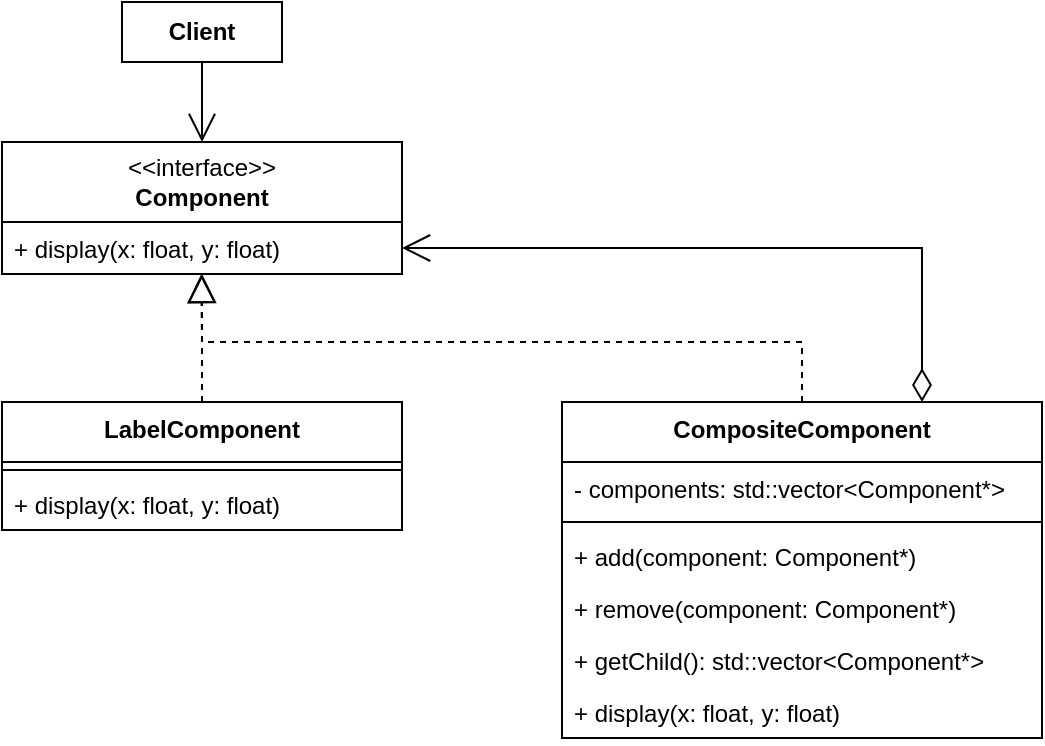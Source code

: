 <mxfile version="22.0.2" type="device">
  <diagram name="第 1 页" id="IDvpCvBKmuQFoGmV4cUq">
    <mxGraphModel dx="1338" dy="820" grid="1" gridSize="10" guides="1" tooltips="1" connect="1" arrows="1" fold="1" page="1" pageScale="1" pageWidth="827" pageHeight="1169" math="0" shadow="0">
      <root>
        <mxCell id="0" />
        <mxCell id="1" parent="0" />
        <mxCell id="UslqJkGECh8SlvijJIw9-1" value="LabelComponent" style="swimlane;fontStyle=1;align=center;verticalAlign=top;childLayout=stackLayout;horizontal=1;startSize=30;horizontalStack=0;resizeParent=1;resizeParentMax=0;resizeLast=0;collapsible=1;marginBottom=0;whiteSpace=wrap;html=1;" vertex="1" parent="1">
          <mxGeometry x="40" y="240" width="200" height="64" as="geometry" />
        </mxCell>
        <mxCell id="UslqJkGECh8SlvijJIw9-2" value="" style="line;strokeWidth=1;fillColor=none;align=left;verticalAlign=middle;spacingTop=-1;spacingLeft=3;spacingRight=3;rotatable=0;labelPosition=right;points=[];portConstraint=eastwest;strokeColor=inherit;" vertex="1" parent="UslqJkGECh8SlvijJIw9-1">
          <mxGeometry y="30" width="200" height="8" as="geometry" />
        </mxCell>
        <mxCell id="UslqJkGECh8SlvijJIw9-3" value="+ display(x: float, y: float)" style="text;strokeColor=none;fillColor=none;align=left;verticalAlign=top;spacingLeft=4;spacingRight=4;overflow=hidden;rotatable=0;points=[[0,0.5],[1,0.5]];portConstraint=eastwest;whiteSpace=wrap;html=1;" vertex="1" parent="UslqJkGECh8SlvijJIw9-1">
          <mxGeometry y="38" width="200" height="26" as="geometry" />
        </mxCell>
        <mxCell id="UslqJkGECh8SlvijJIw9-4" value="&lt;b&gt;Client&lt;/b&gt;" style="html=1;whiteSpace=wrap;" vertex="1" parent="1">
          <mxGeometry x="100" y="40" width="80" height="30" as="geometry" />
        </mxCell>
        <mxCell id="UslqJkGECh8SlvijJIw9-5" value="&amp;lt;&amp;lt;interface&amp;gt;&amp;gt;&lt;br style=&quot;border-color: var(--border-color);&quot;&gt;&lt;span style=&quot;font-weight: 700;&quot;&gt;Component&lt;/span&gt;" style="swimlane;fontStyle=0;childLayout=stackLayout;horizontal=1;startSize=40;fillColor=none;horizontalStack=0;resizeParent=1;resizeParentMax=0;resizeLast=0;collapsible=1;marginBottom=0;whiteSpace=wrap;html=1;" vertex="1" parent="1">
          <mxGeometry x="40" y="110" width="200" height="66" as="geometry" />
        </mxCell>
        <mxCell id="UslqJkGECh8SlvijJIw9-6" value="+ display(x: float, y: float)" style="text;strokeColor=none;fillColor=none;align=left;verticalAlign=top;spacingLeft=4;spacingRight=4;overflow=hidden;rotatable=0;points=[[0,0.5],[1,0.5]];portConstraint=eastwest;whiteSpace=wrap;html=1;" vertex="1" parent="UslqJkGECh8SlvijJIw9-5">
          <mxGeometry y="40" width="200" height="26" as="geometry" />
        </mxCell>
        <mxCell id="UslqJkGECh8SlvijJIw9-7" value="CompositeComponent" style="swimlane;fontStyle=1;align=center;verticalAlign=top;childLayout=stackLayout;horizontal=1;startSize=30;horizontalStack=0;resizeParent=1;resizeParentMax=0;resizeLast=0;collapsible=1;marginBottom=0;whiteSpace=wrap;html=1;" vertex="1" parent="1">
          <mxGeometry x="320" y="240" width="240" height="168" as="geometry" />
        </mxCell>
        <mxCell id="UslqJkGECh8SlvijJIw9-8" value="- components:&amp;nbsp;std::vector&amp;lt;Component*&amp;gt;&lt;span class=&quot;lark-record-clipboard&quot; data-lark-record-format=&quot;docx/text&quot; data-lark-record-data=&quot;{&amp;quot;rootId&amp;quot;:&amp;quot;EZx7dX8LhoRCzwxejRgc2UNfnqe&amp;quot;,&amp;quot;text&amp;quot;:{&amp;quot;initialAttributedTexts&amp;quot;:{&amp;quot;text&amp;quot;:{&amp;quot;0&amp;quot;:&amp;quot;std::vector&lt;Component*&gt;&amp;quot;},&amp;quot;attribs&amp;quot;:{&amp;quot;0&amp;quot;:&amp;quot;*0+n&amp;quot;}},&amp;quot;apool&amp;quot;:{&amp;quot;numToAttrib&amp;quot;:{&amp;quot;0&amp;quot;:[&amp;quot;author&amp;quot;,&amp;quot;7388091254493544451&amp;quot;]},&amp;quot;nextNum&amp;quot;:1}},&amp;quot;type&amp;quot;:&amp;quot;text&amp;quot;,&amp;quot;referenceRecordMap&amp;quot;:{},&amp;quot;extra&amp;quot;:{&amp;quot;channel&amp;quot;:&amp;quot;saas&amp;quot;,&amp;quot;pasteRandomId&amp;quot;:&amp;quot;c434d2a6-eaa0-466f-b052-e2de96b3c661&amp;quot;,&amp;quot;mention_page_title&amp;quot;:{},&amp;quot;external_mention_url&amp;quot;:{}},&amp;quot;isKeepQuoteContainer&amp;quot;:false,&amp;quot;isFromCode&amp;quot;:true,&amp;quot;selection&amp;quot;:[{&amp;quot;id&amp;quot;:8404,&amp;quot;type&amp;quot;:&amp;quot;text&amp;quot;,&amp;quot;selection&amp;quot;:{&amp;quot;start&amp;quot;:276,&amp;quot;end&amp;quot;:299},&amp;quot;recordId&amp;quot;:&amp;quot;RcfPdkVykopPgPxeki8cTAcmnvd&amp;quot;}],&amp;quot;payloadMap&amp;quot;:{},&amp;quot;isCut&amp;quot;:false}&quot;&gt;&lt;/span&gt;" style="text;strokeColor=none;fillColor=none;align=left;verticalAlign=top;spacingLeft=4;spacingRight=4;overflow=hidden;rotatable=0;points=[[0,0.5],[1,0.5]];portConstraint=eastwest;whiteSpace=wrap;html=1;" vertex="1" parent="UslqJkGECh8SlvijJIw9-7">
          <mxGeometry y="30" width="240" height="26" as="geometry" />
        </mxCell>
        <mxCell id="UslqJkGECh8SlvijJIw9-9" value="" style="line;strokeWidth=1;fillColor=none;align=left;verticalAlign=middle;spacingTop=-1;spacingLeft=3;spacingRight=3;rotatable=0;labelPosition=right;points=[];portConstraint=eastwest;strokeColor=inherit;" vertex="1" parent="UslqJkGECh8SlvijJIw9-7">
          <mxGeometry y="56" width="240" height="8" as="geometry" />
        </mxCell>
        <mxCell id="UslqJkGECh8SlvijJIw9-10" value="+ add(component: Component*)" style="text;strokeColor=none;fillColor=none;align=left;verticalAlign=top;spacingLeft=4;spacingRight=4;overflow=hidden;rotatable=0;points=[[0,0.5],[1,0.5]];portConstraint=eastwest;whiteSpace=wrap;html=1;" vertex="1" parent="UslqJkGECh8SlvijJIw9-7">
          <mxGeometry y="64" width="240" height="26" as="geometry" />
        </mxCell>
        <mxCell id="UslqJkGECh8SlvijJIw9-11" value="+&amp;nbsp;remove(component: Component*)" style="text;strokeColor=none;fillColor=none;align=left;verticalAlign=top;spacingLeft=4;spacingRight=4;overflow=hidden;rotatable=0;points=[[0,0.5],[1,0.5]];portConstraint=eastwest;whiteSpace=wrap;html=1;" vertex="1" parent="UslqJkGECh8SlvijJIw9-7">
          <mxGeometry y="90" width="240" height="26" as="geometry" />
        </mxCell>
        <mxCell id="UslqJkGECh8SlvijJIw9-12" value="+&amp;nbsp;getChild():&amp;nbsp;std::vector&amp;lt;Component*&amp;gt;&lt;span class=&quot;lark-record-clipboard&quot; data-lark-record-format=&quot;docx/text&quot; data-lark-record-data=&quot;{&amp;quot;rootId&amp;quot;:&amp;quot;EZx7dX8LhoRCzwxejRgc2UNfnqe&amp;quot;,&amp;quot;text&amp;quot;:{&amp;quot;initialAttributedTexts&amp;quot;:{&amp;quot;text&amp;quot;:{&amp;quot;0&amp;quot;:&amp;quot;std::vector&lt;Component*&gt;&amp;quot;},&amp;quot;attribs&amp;quot;:{&amp;quot;0&amp;quot;:&amp;quot;*0+n&amp;quot;}},&amp;quot;apool&amp;quot;:{&amp;quot;numToAttrib&amp;quot;:{&amp;quot;0&amp;quot;:[&amp;quot;author&amp;quot;,&amp;quot;7388091254493544451&amp;quot;]},&amp;quot;nextNum&amp;quot;:1}},&amp;quot;type&amp;quot;:&amp;quot;text&amp;quot;,&amp;quot;referenceRecordMap&amp;quot;:{},&amp;quot;extra&amp;quot;:{&amp;quot;channel&amp;quot;:&amp;quot;saas&amp;quot;,&amp;quot;pasteRandomId&amp;quot;:&amp;quot;c0fa404c-2e62-4419-9688-9fe56cb0bdf4&amp;quot;,&amp;quot;mention_page_title&amp;quot;:{},&amp;quot;external_mention_url&amp;quot;:{}},&amp;quot;isKeepQuoteContainer&amp;quot;:false,&amp;quot;isFromCode&amp;quot;:true,&amp;quot;selection&amp;quot;:[{&amp;quot;id&amp;quot;:8404,&amp;quot;type&amp;quot;:&amp;quot;text&amp;quot;,&amp;quot;selection&amp;quot;:{&amp;quot;start&amp;quot;:220,&amp;quot;end&amp;quot;:243},&amp;quot;recordId&amp;quot;:&amp;quot;RcfPdkVykopPgPxeki8cTAcmnvd&amp;quot;}],&amp;quot;payloadMap&amp;quot;:{},&amp;quot;isCut&amp;quot;:false}&quot;&gt;&lt;/span&gt;" style="text;strokeColor=none;fillColor=none;align=left;verticalAlign=top;spacingLeft=4;spacingRight=4;overflow=hidden;rotatable=0;points=[[0,0.5],[1,0.5]];portConstraint=eastwest;whiteSpace=wrap;html=1;" vertex="1" parent="UslqJkGECh8SlvijJIw9-7">
          <mxGeometry y="116" width="240" height="26" as="geometry" />
        </mxCell>
        <mxCell id="UslqJkGECh8SlvijJIw9-13" value="+ display(x: float, y: float)" style="text;strokeColor=none;fillColor=none;align=left;verticalAlign=top;spacingLeft=4;spacingRight=4;overflow=hidden;rotatable=0;points=[[0,0.5],[1,0.5]];portConstraint=eastwest;whiteSpace=wrap;html=1;" vertex="1" parent="UslqJkGECh8SlvijJIw9-7">
          <mxGeometry y="142" width="240" height="26" as="geometry" />
        </mxCell>
        <mxCell id="UslqJkGECh8SlvijJIw9-14" value="" style="endArrow=block;dashed=1;endFill=0;endSize=12;html=1;rounded=0;exitX=0.5;exitY=0;exitDx=0;exitDy=0;" edge="1" parent="1" source="UslqJkGECh8SlvijJIw9-1" target="UslqJkGECh8SlvijJIw9-6">
          <mxGeometry width="160" relative="1" as="geometry">
            <mxPoint x="110" y="420" as="sourcePoint" />
            <mxPoint x="140" y="210" as="targetPoint" />
          </mxGeometry>
        </mxCell>
        <mxCell id="UslqJkGECh8SlvijJIw9-15" value="" style="endArrow=block;dashed=1;endFill=0;endSize=12;html=1;rounded=0;exitX=0.5;exitY=0;exitDx=0;exitDy=0;" edge="1" parent="1" source="UslqJkGECh8SlvijJIw9-7">
          <mxGeometry width="160" relative="1" as="geometry">
            <mxPoint x="139.66" y="250" as="sourcePoint" />
            <mxPoint x="139.66" y="176" as="targetPoint" />
            <Array as="points">
              <mxPoint x="440" y="210" />
              <mxPoint x="140" y="210" />
            </Array>
          </mxGeometry>
        </mxCell>
        <mxCell id="UslqJkGECh8SlvijJIw9-16" value="" style="endArrow=open;html=1;endSize=12;startArrow=diamondThin;startSize=14;startFill=0;edgeStyle=orthogonalEdgeStyle;rounded=0;exitX=0.75;exitY=0;exitDx=0;exitDy=0;entryX=1;entryY=0.5;entryDx=0;entryDy=0;" edge="1" parent="1" source="UslqJkGECh8SlvijJIw9-7" target="UslqJkGECh8SlvijJIw9-6">
          <mxGeometry relative="1" as="geometry">
            <mxPoint x="410" y="180" as="sourcePoint" />
            <mxPoint x="570" y="180" as="targetPoint" />
          </mxGeometry>
        </mxCell>
        <mxCell id="UslqJkGECh8SlvijJIw9-17" value="" style="endArrow=open;endFill=1;endSize=12;html=1;rounded=0;exitX=0.5;exitY=1;exitDx=0;exitDy=0;entryX=0.5;entryY=0;entryDx=0;entryDy=0;" edge="1" parent="1" source="UslqJkGECh8SlvijJIw9-4" target="UslqJkGECh8SlvijJIw9-5">
          <mxGeometry width="160" relative="1" as="geometry">
            <mxPoint x="140" y="70" as="sourcePoint" />
            <mxPoint x="300" y="70" as="targetPoint" />
          </mxGeometry>
        </mxCell>
      </root>
    </mxGraphModel>
  </diagram>
</mxfile>
